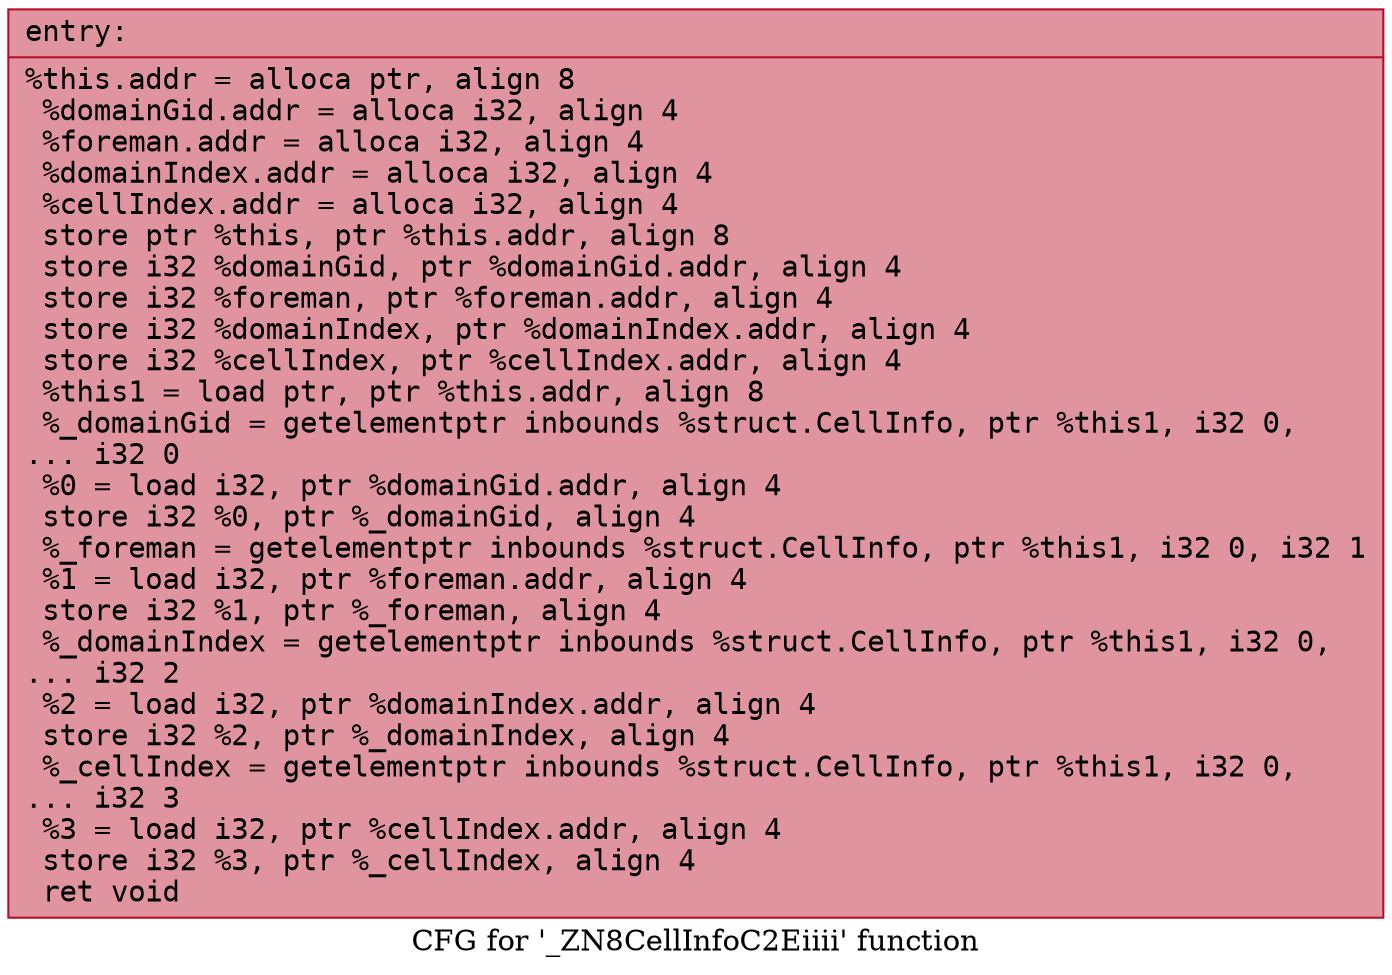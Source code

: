 digraph "CFG for '_ZN8CellInfoC2Eiiii' function" {
	label="CFG for '_ZN8CellInfoC2Eiiii' function";

	Node0x560dc9fbf260 [shape=record,color="#b70d28ff", style=filled, fillcolor="#b70d2870" fontname="Courier",label="{entry:\l|  %this.addr = alloca ptr, align 8\l  %domainGid.addr = alloca i32, align 4\l  %foreman.addr = alloca i32, align 4\l  %domainIndex.addr = alloca i32, align 4\l  %cellIndex.addr = alloca i32, align 4\l  store ptr %this, ptr %this.addr, align 8\l  store i32 %domainGid, ptr %domainGid.addr, align 4\l  store i32 %foreman, ptr %foreman.addr, align 4\l  store i32 %domainIndex, ptr %domainIndex.addr, align 4\l  store i32 %cellIndex, ptr %cellIndex.addr, align 4\l  %this1 = load ptr, ptr %this.addr, align 8\l  %_domainGid = getelementptr inbounds %struct.CellInfo, ptr %this1, i32 0,\l... i32 0\l  %0 = load i32, ptr %domainGid.addr, align 4\l  store i32 %0, ptr %_domainGid, align 4\l  %_foreman = getelementptr inbounds %struct.CellInfo, ptr %this1, i32 0, i32 1\l  %1 = load i32, ptr %foreman.addr, align 4\l  store i32 %1, ptr %_foreman, align 4\l  %_domainIndex = getelementptr inbounds %struct.CellInfo, ptr %this1, i32 0,\l... i32 2\l  %2 = load i32, ptr %domainIndex.addr, align 4\l  store i32 %2, ptr %_domainIndex, align 4\l  %_cellIndex = getelementptr inbounds %struct.CellInfo, ptr %this1, i32 0,\l... i32 3\l  %3 = load i32, ptr %cellIndex.addr, align 4\l  store i32 %3, ptr %_cellIndex, align 4\l  ret void\l}"];
}
